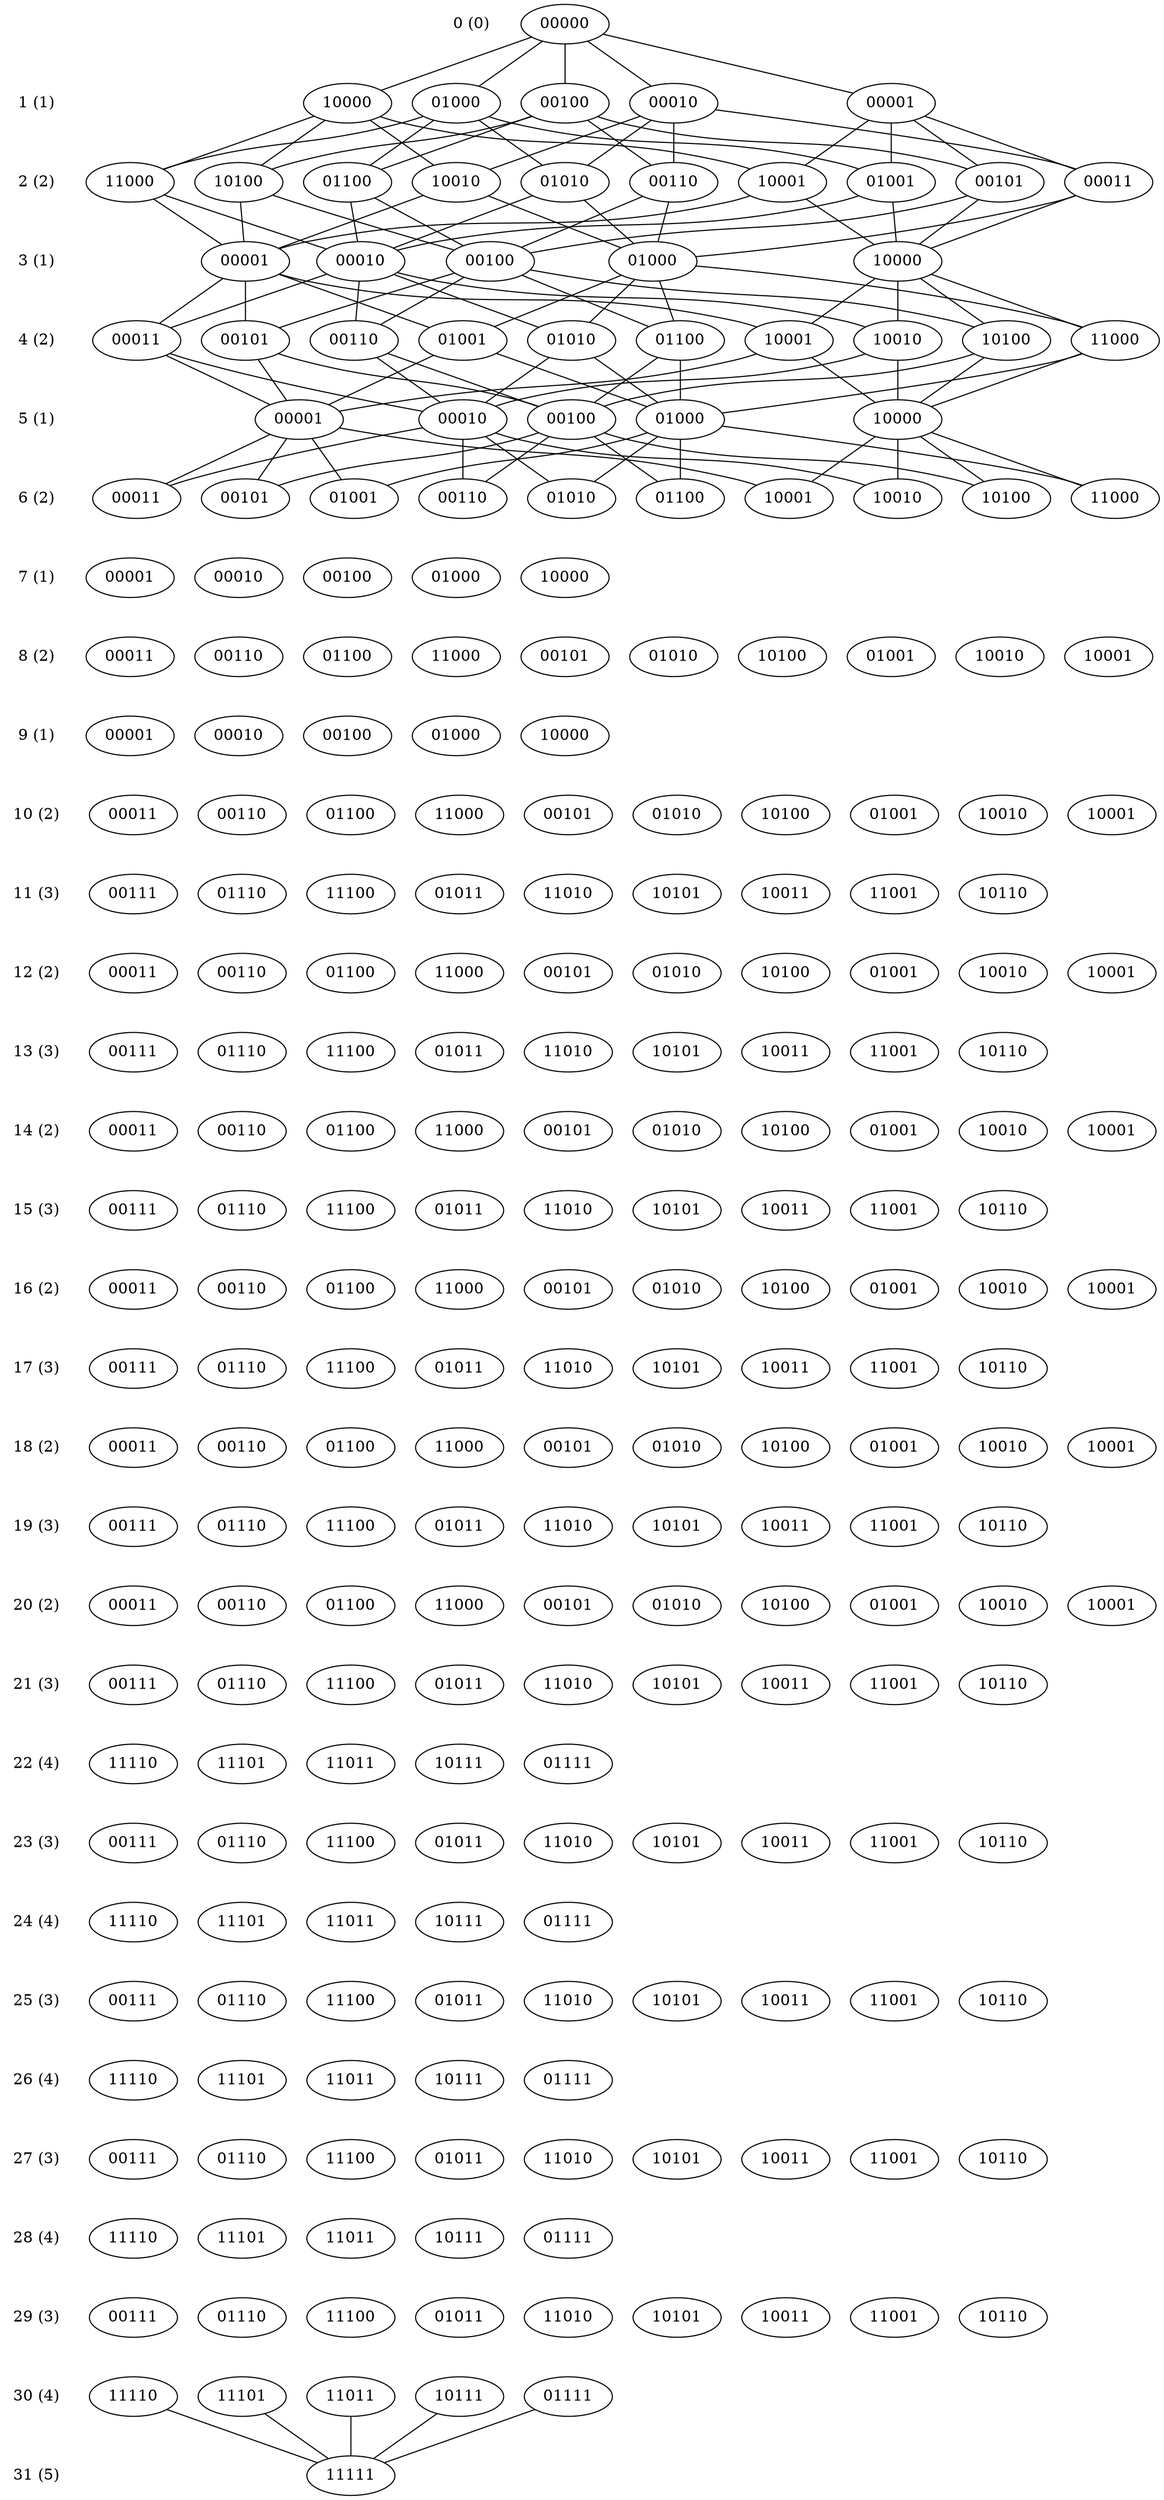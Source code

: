 /*
    dot -T pdf order5_graph.dot -o order5_graph.pdf
*/

digraph order5 {

	node [shape=plaintext]

	level_0 [label="0 (0)"]
	level_1 [label="1 (1)"]
	level_2 [label="2 (2)"]
	level_3 [label="3 (1)"]
	level_4 [label="4 (2)"]
	level_5 [label="5 (1)"]
	level_6 [label="6 (2)"]
	level_7 [label="7 (1)"]
	level_8 [label="8 (2)"]
	level_9 [label="9 (1)"]
	level_10 [label="10 (2)"]
	level_11 [label="11 (3)"]
	level_12 [label="12 (2)"]
	level_13 [label="13 (3)"]
	level_14 [label="14 (2)"]
	level_15 [label="15 (3)"]
	level_16 [label="16 (2)"]
	level_17 [label="17 (3)"]
	level_18 [label="18 (2)"]
	level_19 [label="19 (3)"]
	level_20 [label="20 (2)"]
	level_21 [label="21 (3)"]
	level_22 [label="22 (4)"]
	level_23 [label="23 (3)"]
	level_24 [label="24 (4)"]
	level_25 [label="25 (3)"]
	level_26 [label="26 (4)"]
	level_27 [label="27 (3)"]
	level_28 [label="28 (4)"]
	level_29 [label="29 (3)"]
	level_30 [label="30 (4)"]
	level_31 [label="31 (5)"]

	edge [style=invis]
    level_1 -> level_1 -> level_2 -> level_3 -> level_4 -> level_5 ->
    level_6 -> level_7 -> level_8 -> level_9 -> level_10 -> level_11 ->
    level_12 -> level_13 -> level_14 -> level_15 -> level_16 -> level_17 ->
    level_18 -> level_19 -> level_20 -> level_21 -> level_22 -> level_23 ->
    level_24 -> level_25 -> level_26 -> level_27 -> level_28 -> level_29 ->
    level_30 -> level_31

    node [shape=ellipse]
    edge [style=solid,arrowhead=none]

    { // there is only one possible node with no bits set
        rank=same; level_0

        level_0_00000 [label="00000"] // shape=ellipse,fontcolor=red,color=red,style=bold]
    }

    { // all possible nodes with 1 bit set
        rank=same; level_1

        level_1_00001 [label="10000"]
        level_1_00010 [label="01000"]
        level_1_00100 [label="00100"]
        level_1_01000 [label="00010"]
        level_1_10000 [label="00001"]
    }

    { // all possible nodes with 2 bits set
        rank=same; level_2

        level_2_00011 [label="11000"]
        level_2_00110 [label="01100"]
        level_2_01100 [label="00110"]
        level_2_11000 [label="00011"]
        level_2_00101 [label="10100"]
        level_2_01010 [label="01010"]
        level_2_10100 [label="00101"]
        level_2_01001 [label="10010"]
        level_2_10010 [label="01001"]
        level_2_10001 [label="10001"]
    }

    { // all possible nodes with 1 bit set
        rank=same; level_3

        level_3_00001 [label="00001"]
        level_3_00010 [label="00010"]
        level_3_00100 [label="00100"]
        level_3_01000 [label="01000"]
        level_3_10000 [label="10000"]
    }

    { // all possible nodes with 2 bits set
        rank=same; level_4

        level_4_00011 [label="00011"]
        level_4_00110 [label="00110"]
        level_4_01100 [label="01100"]
        level_4_11000 [label="11000"]
        level_4_00101 [label="00101"]
        level_4_01010 [label="01010"]
        level_4_10100 [label="10100"]
        level_4_01001 [label="01001"]
        level_4_10010 [label="10010"]
        level_4_10001 [label="10001"]
    }

    { // all possible nodes with 1 bit set
        rank=same; level_5

        level_5_00001 [label="00001"]
        level_5_00010 [label="00010"]
        level_5_00100 [label="00100"]
        level_5_01000 [label="01000"]
        level_5_10000 [label="10000"]
    }

    { // all possible nodes with 2 bits set
        rank=same; level_6

        level_6_00011 [label="00011"]
        level_6_00110 [label="00110"]
        level_6_01100 [label="01100"]
        level_6_11000 [label="11000"]
        level_6_00101 [label="00101"]
        level_6_01010 [label="01010"]
        level_6_10100 [label="10100"]
        level_6_01001 [label="01001"]
        level_6_10010 [label="10010"]
        level_6_10001 [label="10001"]
    }

    { // all possible nodes with 1 bit set
        rank=same; level_7

        level_7_00001 [label="00001"]
        level_7_00010 [label="00010"]
        level_7_00100 [label="00100"]
        level_7_01000 [label="01000"]
        level_7_10000 [label="10000"]
    }

    { // all possible nodes with 2 bits set
        rank=same; level_8

        level_8_00011 [label="00011"]
        level_8_00110 [label="00110"]
        level_8_01100 [label="01100"]
        level_8_11000 [label="11000"]
        level_8_00101 [label="00101"]
        level_8_01010 [label="01010"]
        level_8_10100 [label="10100"]
        level_8_01001 [label="01001"]
        level_8_10010 [label="10010"]
        level_8_10001 [label="10001"]
    }

    { // all possible nodes with 1 bit set
        rank=same; level_9

        level_9_00001 [label="00001"]
        level_9_00010 [label="00010"]
        level_9_00100 [label="00100"]
        level_9_01000 [label="01000"]
        level_9_10000 [label="10000"]
    }

    { // all possible nodes with 2 bits set
        rank=same; level_10

        level_10_00011 [label="00011"]
        level_10_00110 [label="00110"]
        level_10_01100 [label="01100"]
        level_10_11000 [label="11000"]
        level_10_00101 [label="00101"]
        level_10_01010 [label="01010"]
        level_10_10100 [label="10100"]
        level_10_01001 [label="01001"]
        level_10_10010 [label="10010"]
        level_10_10001 [label="10001"]
    }

    { // all possible nodes with 3 bits set
        rank=same; level_11

        level_11_00111 [label="00111"]
        level_11_01110 [label="01110"]
        level_11_11100 [label="11100"]
        level_11_01011 [label="01011"]
        level_11_11010 [label="11010"]
        level_11_11010 [label="11010"]
        level_11_10101 [label="10101"]
        level_11_10011 [label="10011"]
        level_11_11001 [label="11001"]
        level_11_10110 [label="10110"]
    }

    { // all possible nodes with 2 bits set
        rank=same; level_12

        level_12_00011 [label="00011"]
        level_12_00110 [label="00110"]
        level_12_01100 [label="01100"]
        level_12_11000 [label="11000"]
        level_12_00101 [label="00101"]
        level_12_01010 [label="01010"]
        level_12_10100 [label="10100"]
        level_12_01001 [label="01001"]
        level_12_10010 [label="10010"]
        level_12_10001 [label="10001"]
    }

    { // all possible nodes with 3 bits set
        rank=same; level_13

        level_13_00111 [label="00111"]
        level_13_01110 [label="01110"]
        level_13_11100 [label="11100"]
        level_13_01011 [label="01011"]
        level_13_11010 [label="11010"]
        level_13_11010 [label="11010"]
        level_13_10101 [label="10101"]
        level_13_10011 [label="10011"]
        level_13_11001 [label="11001"]
        level_13_10110 [label="10110"]
    }

    { // all possible nodes with 2 bits set
        rank=same; level_14

        level_14_00011 [label="00011"]
        level_14_00110 [label="00110"]
        level_14_01100 [label="01100"]
        level_14_11000 [label="11000"]
        level_14_00101 [label="00101"]
        level_14_01010 [label="01010"]
        level_14_10100 [label="10100"]
        level_14_01001 [label="01001"]
        level_14_10010 [label="10010"]
        level_14_10001 [label="10001"]
    }

    { // all possible nodes with 3 bits set
        rank=same; level_15

        level_15_00111 [label="00111"]
        level_15_01110 [label="01110"]
        level_15_11100 [label="11100"]
        level_15_01011 [label="01011"]
        level_15_11010 [label="11010"]
        level_15_11010 [label="11010"]
        level_15_10101 [label="10101"]
        level_15_10011 [label="10011"]
        level_15_11001 [label="11001"]
        level_15_10110 [label="10110"]
    }

    { // all possible nodes with 2 bits set
        rank=same; level_16

        level_16_00011 [label="00011"]
        level_16_00110 [label="00110"]
        level_16_01100 [label="01100"]
        level_16_11000 [label="11000"]
        level_16_00101 [label="00101"]
        level_16_01010 [label="01010"]
        level_16_10100 [label="10100"]
        level_16_01001 [label="01001"]
        level_16_10010 [label="10010"]
        level_16_10001 [label="10001"]
    }

    { // all possible nodes with 3 bits set
        rank=same; level_17

        level_17_00111 [label="00111"]
        level_17_01110 [label="01110"]
        level_17_11100 [label="11100"]
        level_17_01011 [label="01011"]
        level_17_11010 [label="11010"]
        level_17_11010 [label="11010"]
        level_17_10101 [label="10101"]
        level_17_10011 [label="10011"]
        level_17_11001 [label="11001"]
        level_17_10110 [label="10110"]
    }

    { // all possible nodes with 2 bits set
        rank=same; level_18

        level_18_00011 [label="00011"]
        level_18_00110 [label="00110"]
        level_18_01100 [label="01100"]
        level_18_11000 [label="11000"]
        level_18_00101 [label="00101"]
        level_18_01010 [label="01010"]
        level_18_10100 [label="10100"]
        level_18_01001 [label="01001"]
        level_18_10010 [label="10010"]
        level_18_10001 [label="10001"]
    }

    { // all possible nodes with 3 bits set
        rank=same; level_19

        level_19_00111 [label="00111"]
        level_19_01110 [label="01110"]
        level_19_11100 [label="11100"]
        level_19_01011 [label="01011"]
        level_19_11010 [label="11010"]
        level_19_11010 [label="11010"]
        level_19_10101 [label="10101"]
        level_19_10011 [label="10011"]
        level_19_11001 [label="11001"]
        level_19_10110 [label="10110"]
    }

    { // all possible nodes with 2 bits set
        rank=same; level_20

        level_20_00011 [label="00011"]
        level_20_00110 [label="00110"]
        level_20_01100 [label="01100"]
        level_20_11000 [label="11000"]
        level_20_00101 [label="00101"]
        level_20_01010 [label="01010"]
        level_20_10100 [label="10100"]
        level_20_01001 [label="01001"]
        level_20_10010 [label="10010"]
        level_20_10001 [label="10001"]
    }

    { // all possible nodes with 3 bits set
        rank=same; level_21

        level_21_00111 [label="00111"]
        level_21_01110 [label="01110"]
        level_21_11100 [label="11100"]
        level_21_01011 [label="01011"]
        level_21_11010 [label="11010"]
        level_21_11010 [label="11010"]
        level_21_10101 [label="10101"]
        level_21_10011 [label="10011"]
        level_21_11001 [label="11001"]
        level_21_10110 [label="10110"]
    }

    { // all possible nodes with 4 bits set
        rank=same; level_22

        level_22_11110 [label="11110"]
        level_22_11101 [label="11101"]
        level_22_11011 [label="11011"]
        level_22_10111 [label="10111"]
        level_22_01111 [label="01111"]
    }

    { // all possible nodes with 3 bits set
        rank=same; level_23

        level_23_00111 [label="00111"]
        level_23_01110 [label="01110"]
        level_23_11100 [label="11100"]
        level_23_01011 [label="01011"]
        level_23_11010 [label="11010"]
        level_23_11010 [label="11010"]
        level_23_10101 [label="10101"]
        level_23_10011 [label="10011"]
        level_23_11001 [label="11001"]
        level_23_10110 [label="10110"]
    }

    { // all possible nodes with 4 bits set
        rank=same; level_24

        level_24_11110 [label="11110"]
        level_24_11101 [label="11101"]
        level_24_11011 [label="11011"]
        level_24_10111 [label="10111"]
        level_24_01111 [label="01111"]
    }

    { // all possible nodes with 3 bits set
        rank=same; level_25

        level_25_00111 [label="00111"]
        level_25_01110 [label="01110"]
        level_25_11100 [label="11100"]
        level_25_01011 [label="01011"]
        level_25_11010 [label="11010"]
        level_25_11010 [label="11010"]
        level_25_10101 [label="10101"]
        level_25_10011 [label="10011"]
        level_25_11001 [label="11001"]
        level_25_10110 [label="10110"]
    }

    { // all possible nodes with 4 bits set
        rank=same; level_26

        level_26_11110 [label="11110"]
        level_26_11101 [label="11101"]
        level_26_11011 [label="11011"]
        level_26_10111 [label="10111"]
        level_26_01111 [label="01111"]
    }

    { // all possible nodes with 3 bits set
        rank=same; level_27

        level_27_00111 [label="00111"]
        level_27_01110 [label="01110"]
        level_27_11100 [label="11100"]
        level_27_01011 [label="01011"]
        level_27_11010 [label="11010"]
        level_27_11010 [label="11010"]
        level_27_10101 [label="10101"]
        level_27_10011 [label="10011"]
        level_27_11001 [label="11001"]
        level_27_10110 [label="10110"]
    }

    { // all possible nodes with 4 bits set
        rank=same; level_28

        level_28_11110 [label="11110"]
        level_28_11101 [label="11101"]
        level_28_11011 [label="11011"]
        level_28_10111 [label="10111"]
        level_28_01111 [label="01111"]
    }

    { // all possible nodes with 3 bits set
        rank=same; level_29

        level_29_00111 [label="00111"]
        level_29_01110 [label="01110"]
        level_29_11100 [label="11100"]
        level_29_01011 [label="01011"]
        level_29_11010 [label="11010"]
        level_29_11010 [label="11010"]
        level_29_10101 [label="10101"]
        level_29_10011 [label="10011"]
        level_29_11001 [label="11001"]
        level_29_10110 [label="10110"]
    }

    { // all possible nodes with 4 bits set
        rank=same; level_30

        level_30_11110 [label="11110"]
        level_30_11101 [label="11101"]
        level_30_11011 [label="11011"]
        level_30_10111 [label="10111"]
        level_30_01111 [label="01111"]
    }

    { // there is only one possible node with 5 bits set
        rank=same; level_31

        level_31_11111 [label="11111"]
    }

    // allowable transitions from (0) -> (1) out of level 0

    level_0_00000 -> level_1_00001 // [color=red,style=bold]
    level_0_00000 -> level_1_00010
    level_0_00000 -> level_1_00100
    level_0_00000 -> level_1_01000
    level_0_00000 -> level_1_10000

    // allowable transitions from (1) -> (2) out of level 1

    level_1_00001 -> level_2_00011
    level_1_00001 -> level_2_00101
    level_1_00001 -> level_2_01001
    level_1_00001 -> level_2_10001

    level_1_00010 -> level_2_00011
    level_1_00010 -> level_2_00110
    level_1_00010 -> level_2_01010
    level_1_00010 -> level_2_10010

    level_1_00100 -> level_2_00101
    level_1_00100 -> level_2_00110
    level_1_00100 -> level_2_01100
    level_1_00100 -> level_2_10100

    level_1_01000 -> level_2_01001
    level_1_01000 -> level_2_01010
    level_1_01000 -> level_2_01100
    level_1_01000 -> level_2_11000

    level_1_10000 -> level_2_10001
    level_1_10000 -> level_2_10010
    level_1_10000 -> level_2_10100
    level_1_10000 -> level_2_11000

    // allowable transitions from (2) -> (1) out of level 2

    level_2_00011 -> level_3_00010
    level_2_00011 -> level_3_00001

    level_2_00110 -> level_3_00100
    level_2_00110 -> level_3_00010

    level_2_01100 -> level_3_01000
    level_2_01100 -> level_3_00100

    level_2_11000 -> level_3_10000
    level_2_11000 -> level_3_01000

    level_2_00101 -> level_3_00100
    level_2_00101 -> level_3_00001

    level_2_01010 -> level_3_01000
    level_2_01010 -> level_3_00010

    level_2_10100 -> level_3_10000
    level_2_10100 -> level_3_00100

    level_2_01001 -> level_3_01000
    level_2_01001 -> level_3_00001

    level_2_10010 -> level_3_10000
    level_2_10010 -> level_3_00010

    level_2_10001 -> level_3_10000
    level_2_10001 -> level_3_00001

    // allowable transitions from (1) to (2) out of level 3

    level_3_00001 -> level_4_00011
    level_3_00001 -> level_4_00101
    level_3_00001 -> level_4_01001
    level_3_00001 -> level_4_10001

    level_3_00010 -> level_4_00011
    level_3_00010 -> level_4_00110
    level_3_00010 -> level_4_01010
    level_3_00010 -> level_4_10010

    level_3_00100 -> level_4_00101
    level_3_00100 -> level_4_00110
    level_3_00100 -> level_4_01100
    level_3_00100 -> level_4_10100

    level_3_01000 -> level_4_01001
    level_3_01000 -> level_4_01010
    level_3_01000 -> level_4_01100
    level_3_01000 -> level_4_11000

    level_3_10000 -> level_4_10001
    level_3_10000 -> level_4_10010
    level_3_10000 -> level_4_10100
    level_3_10000 -> level_4_11000

    // allowable transitions from (2) to (1) out of level 4

    level_4_00011 -> level_5_00010
    level_4_00011 -> level_5_00001

    level_4_00110 -> level_5_00100
    level_4_00110 -> level_5_00010

    level_4_01100 -> level_5_01000
    level_4_01100 -> level_5_00100

    level_4_11000 -> level_5_10000
    level_4_11000 -> level_5_01000

    level_4_00101 -> level_5_00100
    level_4_00101 -> level_5_00001

    level_4_01010 -> level_5_01000
    level_4_01010 -> level_5_00010

    level_4_10100 -> level_5_10000
    level_4_10100 -> level_5_00100

    level_4_01001 -> level_5_01000
    level_4_01001 -> level_5_00001

    level_4_10010 -> level_5_10000
    level_4_10010 -> level_5_00010

    level_4_10001 -> level_5_10000
    level_4_10001 -> level_5_00001

    // allowable transitions from (1) to (2) out of level 5

    level_5_00001 -> level_6_00011
    level_5_00001 -> level_6_00101
    level_5_00001 -> level_6_01001
    level_5_00001 -> level_6_10001

    level_5_00010 -> level_6_00011
    level_5_00010 -> level_6_00110
    level_5_00010 -> level_6_01010
    level_5_00010 -> level_6_10010

    level_5_00100 -> level_6_00101
    level_5_00100 -> level_6_00110
    level_5_00100 -> level_6_01100
    level_5_00100 -> level_6_10100

    level_5_01000 -> level_6_01001
    level_5_01000 -> level_6_01010
    level_5_01000 -> level_6_01100
    level_5_01000 -> level_6_11000

    level_5_10000 -> level_6_10001
    level_5_10000 -> level_6_10010
    level_5_10000 -> level_6_10100
    level_5_10000 -> level_6_11000

    // allowable transitions from (4) to (5) out of level 30

    level_30_01111 -> level_31_11111
    level_30_10111 -> level_31_11111
    level_30_11011 -> level_31_11111
    level_30_11101 -> level_31_11111
    level_30_11110 -> level_31_11111
}

